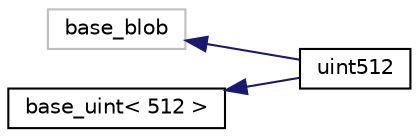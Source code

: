 digraph "Graphical Class Hierarchy"
{
 // LATEX_PDF_SIZE
  edge [fontname="Helvetica",fontsize="10",labelfontname="Helvetica",labelfontsize="10"];
  node [fontname="Helvetica",fontsize="10",shape=record];
  rankdir="LR";
  Node691 [label="base_blob",height=0.2,width=0.4,color="grey75", fillcolor="white", style="filled",tooltip=" "];
  Node691 -> Node1 [dir="back",color="midnightblue",fontsize="10",style="solid",fontname="Helvetica"];
  Node1 [label="uint512",height=0.2,width=0.4,color="black", fillcolor="white", style="filled",URL="$classuint512.html",tooltip=" "];
  Node0 [label="base_uint\< 512 \>",height=0.2,width=0.4,color="black", fillcolor="white", style="filled",URL="$classbase__uint.html",tooltip=" "];
  Node0 -> Node1 [dir="back",color="midnightblue",fontsize="10",style="solid",fontname="Helvetica"];
}
